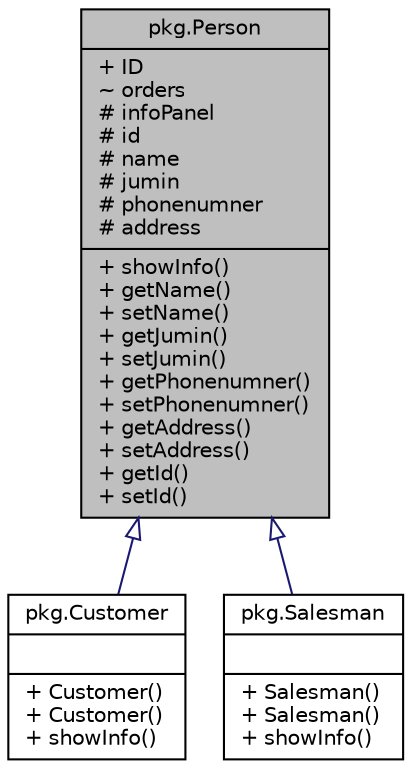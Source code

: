 digraph "pkg.Person"
{
  edge [fontname="Helvetica",fontsize="10",labelfontname="Helvetica",labelfontsize="10"];
  node [fontname="Helvetica",fontsize="10",shape=record];
  Node1 [label="{pkg.Person\n|+ ID\l~ orders\l# infoPanel\l# id\l# name\l# jumin\l# phonenumner\l# address\l|+ showInfo()\l+ getName()\l+ setName()\l+ getJumin()\l+ setJumin()\l+ getPhonenumner()\l+ setPhonenumner()\l+ getAddress()\l+ setAddress()\l+ getId()\l+ setId()\l}",height=0.2,width=0.4,color="black", fillcolor="grey75", style="filled", fontcolor="black"];
  Node1 -> Node2 [dir="back",color="midnightblue",fontsize="10",style="solid",arrowtail="onormal",fontname="Helvetica"];
  Node2 [label="{pkg.Customer\n||+ Customer()\l+ Customer()\l+ showInfo()\l}",height=0.2,width=0.4,color="black", fillcolor="white", style="filled",URL="$classpkg_1_1_customer.html",tooltip="Person을 상속 받는 Customer 클래스 "];
  Node1 -> Node3 [dir="back",color="midnightblue",fontsize="10",style="solid",arrowtail="onormal",fontname="Helvetica"];
  Node3 [label="{pkg.Salesman\n||+ Salesman()\l+ Salesman()\l+ showInfo()\l}",height=0.2,width=0.4,color="black", fillcolor="white", style="filled",URL="$classpkg_1_1_salesman.html",tooltip="Person을 상속 받는 Salesman 클래스 "];
}
